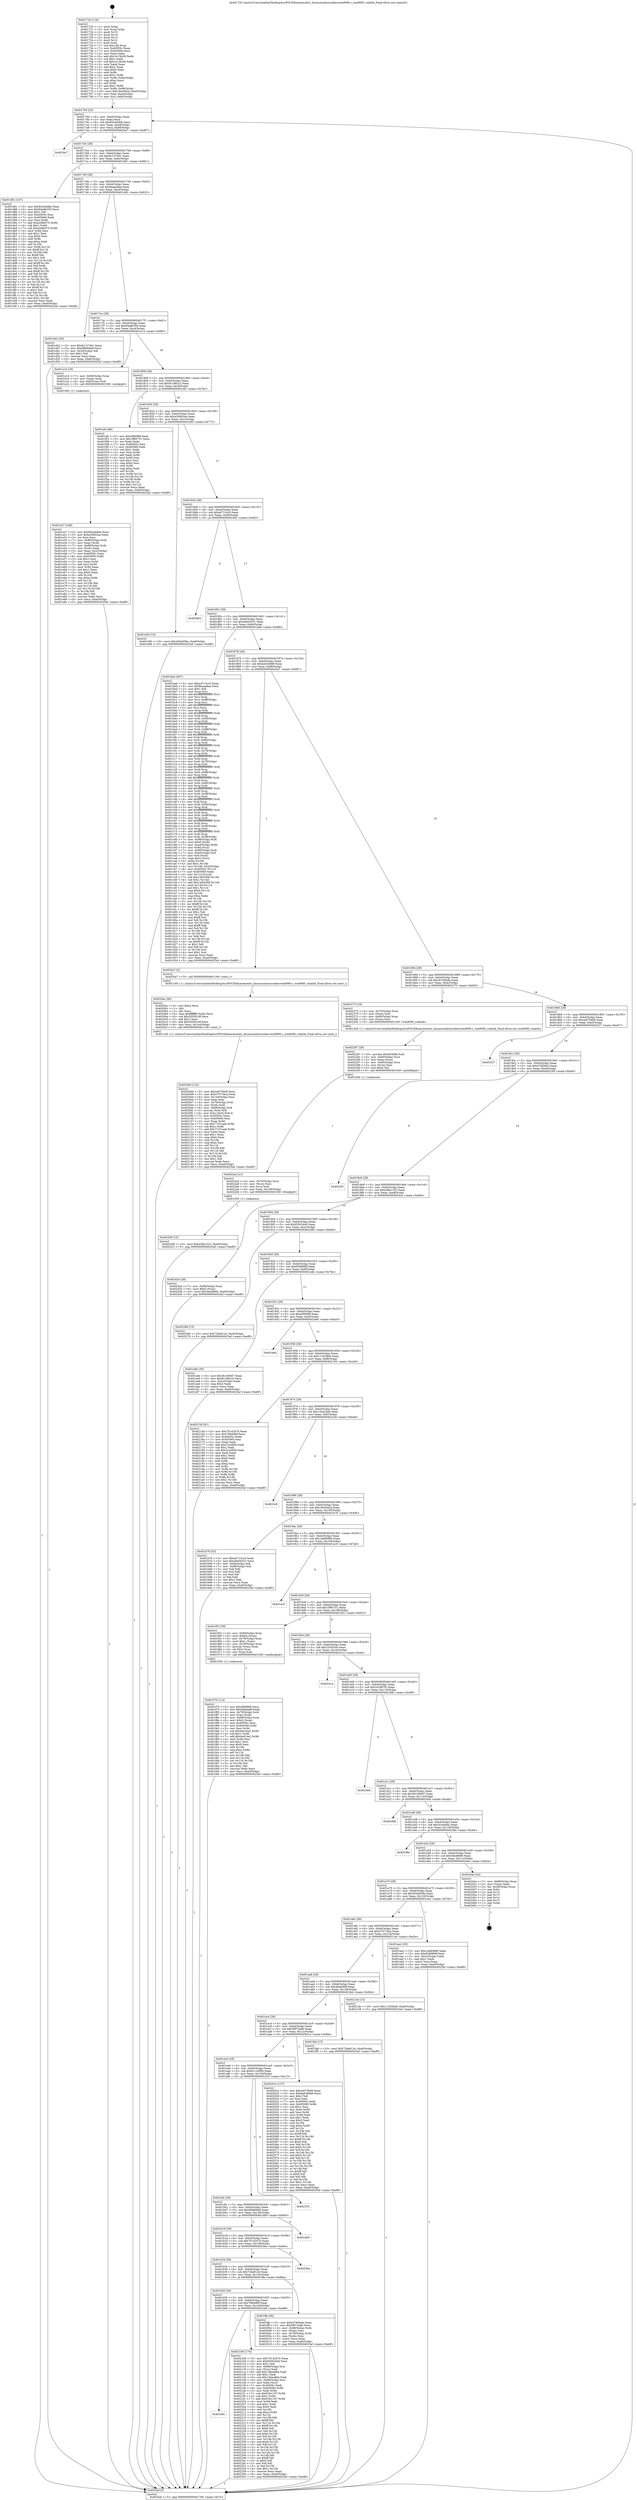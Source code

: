 digraph "0x401720" {
  label = "0x401720 (/mnt/c/Users/mathe/Desktop/tcc/POCII/binaries/extr_linuxsoundsoccodecswm9090.c_wm9090_volatile_Final-ollvm.out::main(0))"
  labelloc = "t"
  node[shape=record]

  Entry [label="",width=0.3,height=0.3,shape=circle,fillcolor=black,style=filled]
  "0x401794" [label="{
     0x401794 [32]\l
     | [instrs]\l
     &nbsp;&nbsp;0x401794 \<+6\>: mov -0xa0(%rbp),%eax\l
     &nbsp;&nbsp;0x40179a \<+2\>: mov %eax,%ecx\l
     &nbsp;&nbsp;0x40179c \<+6\>: sub $0x842d4dbb,%ecx\l
     &nbsp;&nbsp;0x4017a2 \<+6\>: mov %eax,-0xb4(%rbp)\l
     &nbsp;&nbsp;0x4017a8 \<+6\>: mov %ecx,-0xb8(%rbp)\l
     &nbsp;&nbsp;0x4017ae \<+6\>: je 00000000004024a7 \<main+0xd87\>\l
  }"]
  "0x4024a7" [label="{
     0x4024a7\l
  }", style=dashed]
  "0x4017b4" [label="{
     0x4017b4 [28]\l
     | [instrs]\l
     &nbsp;&nbsp;0x4017b4 \<+5\>: jmp 00000000004017b9 \<main+0x99\>\l
     &nbsp;&nbsp;0x4017b9 \<+6\>: mov -0xb4(%rbp),%eax\l
     &nbsp;&nbsp;0x4017bf \<+5\>: sub $0x8c1374b1,%eax\l
     &nbsp;&nbsp;0x4017c4 \<+6\>: mov %eax,-0xbc(%rbp)\l
     &nbsp;&nbsp;0x4017ca \<+6\>: je 0000000000401d81 \<main+0x661\>\l
  }"]
  Exit [label="",width=0.3,height=0.3,shape=circle,fillcolor=black,style=filled,peripheries=2]
  "0x401d81" [label="{
     0x401d81 [147]\l
     | [instrs]\l
     &nbsp;&nbsp;0x401d81 \<+5\>: mov $0x842d4dbb,%eax\l
     &nbsp;&nbsp;0x401d86 \<+5\>: mov $0x94a6b350,%ecx\l
     &nbsp;&nbsp;0x401d8b \<+2\>: mov $0x1,%dl\l
     &nbsp;&nbsp;0x401d8d \<+7\>: mov 0x40505c,%esi\l
     &nbsp;&nbsp;0x401d94 \<+7\>: mov 0x405060,%edi\l
     &nbsp;&nbsp;0x401d9b \<+3\>: mov %esi,%r8d\l
     &nbsp;&nbsp;0x401d9e \<+7\>: add $0xa5dfe575,%r8d\l
     &nbsp;&nbsp;0x401da5 \<+4\>: sub $0x1,%r8d\l
     &nbsp;&nbsp;0x401da9 \<+7\>: sub $0xa5dfe575,%r8d\l
     &nbsp;&nbsp;0x401db0 \<+4\>: imul %r8d,%esi\l
     &nbsp;&nbsp;0x401db4 \<+3\>: and $0x1,%esi\l
     &nbsp;&nbsp;0x401db7 \<+3\>: cmp $0x0,%esi\l
     &nbsp;&nbsp;0x401dba \<+4\>: sete %r9b\l
     &nbsp;&nbsp;0x401dbe \<+3\>: cmp $0xa,%edi\l
     &nbsp;&nbsp;0x401dc1 \<+4\>: setl %r10b\l
     &nbsp;&nbsp;0x401dc5 \<+3\>: mov %r9b,%r11b\l
     &nbsp;&nbsp;0x401dc8 \<+4\>: xor $0xff,%r11b\l
     &nbsp;&nbsp;0x401dcc \<+3\>: mov %r10b,%bl\l
     &nbsp;&nbsp;0x401dcf \<+3\>: xor $0xff,%bl\l
     &nbsp;&nbsp;0x401dd2 \<+3\>: xor $0x1,%dl\l
     &nbsp;&nbsp;0x401dd5 \<+3\>: mov %r11b,%r14b\l
     &nbsp;&nbsp;0x401dd8 \<+4\>: and $0xff,%r14b\l
     &nbsp;&nbsp;0x401ddc \<+3\>: and %dl,%r9b\l
     &nbsp;&nbsp;0x401ddf \<+3\>: mov %bl,%r15b\l
     &nbsp;&nbsp;0x401de2 \<+4\>: and $0xff,%r15b\l
     &nbsp;&nbsp;0x401de6 \<+3\>: and %dl,%r10b\l
     &nbsp;&nbsp;0x401de9 \<+3\>: or %r9b,%r14b\l
     &nbsp;&nbsp;0x401dec \<+3\>: or %r10b,%r15b\l
     &nbsp;&nbsp;0x401def \<+3\>: xor %r15b,%r14b\l
     &nbsp;&nbsp;0x401df2 \<+3\>: or %bl,%r11b\l
     &nbsp;&nbsp;0x401df5 \<+4\>: xor $0xff,%r11b\l
     &nbsp;&nbsp;0x401df9 \<+3\>: or $0x1,%dl\l
     &nbsp;&nbsp;0x401dfc \<+3\>: and %dl,%r11b\l
     &nbsp;&nbsp;0x401dff \<+3\>: or %r11b,%r14b\l
     &nbsp;&nbsp;0x401e02 \<+4\>: test $0x1,%r14b\l
     &nbsp;&nbsp;0x401e06 \<+3\>: cmovne %ecx,%eax\l
     &nbsp;&nbsp;0x401e09 \<+6\>: mov %eax,-0xa0(%rbp)\l
     &nbsp;&nbsp;0x401e0f \<+5\>: jmp 00000000004025af \<main+0xe8f\>\l
  }"]
  "0x4017d0" [label="{
     0x4017d0 [28]\l
     | [instrs]\l
     &nbsp;&nbsp;0x4017d0 \<+5\>: jmp 00000000004017d5 \<main+0xb5\>\l
     &nbsp;&nbsp;0x4017d5 \<+6\>: mov -0xb4(%rbp),%eax\l
     &nbsp;&nbsp;0x4017db \<+5\>: sub $0x8eaaa8ae,%eax\l
     &nbsp;&nbsp;0x4017e0 \<+6\>: mov %eax,-0xc0(%rbp)\l
     &nbsp;&nbsp;0x4017e6 \<+6\>: je 0000000000401d42 \<main+0x622\>\l
  }"]
  "0x4022b9" [label="{
     0x4022b9 [15]\l
     | [instrs]\l
     &nbsp;&nbsp;0x4022b9 \<+10\>: movl $0xe38e1323,-0xa0(%rbp)\l
     &nbsp;&nbsp;0x4022c3 \<+5\>: jmp 00000000004025af \<main+0xe8f\>\l
  }"]
  "0x401d42" [label="{
     0x401d42 [30]\l
     | [instrs]\l
     &nbsp;&nbsp;0x401d42 \<+5\>: mov $0x8c1374b1,%eax\l
     &nbsp;&nbsp;0x401d47 \<+5\>: mov $0x6fb968a9,%ecx\l
     &nbsp;&nbsp;0x401d4c \<+3\>: mov -0x2d(%rbp),%dl\l
     &nbsp;&nbsp;0x401d4f \<+3\>: test $0x1,%dl\l
     &nbsp;&nbsp;0x401d52 \<+3\>: cmovne %ecx,%eax\l
     &nbsp;&nbsp;0x401d55 \<+6\>: mov %eax,-0xa0(%rbp)\l
     &nbsp;&nbsp;0x401d5b \<+5\>: jmp 00000000004025af \<main+0xe8f\>\l
  }"]
  "0x4017ec" [label="{
     0x4017ec [28]\l
     | [instrs]\l
     &nbsp;&nbsp;0x4017ec \<+5\>: jmp 00000000004017f1 \<main+0xd1\>\l
     &nbsp;&nbsp;0x4017f1 \<+6\>: mov -0xb4(%rbp),%eax\l
     &nbsp;&nbsp;0x4017f7 \<+5\>: sub $0x94a6b350,%eax\l
     &nbsp;&nbsp;0x4017fc \<+6\>: mov %eax,-0xc4(%rbp)\l
     &nbsp;&nbsp;0x401802 \<+6\>: je 0000000000401e14 \<main+0x6f4\>\l
  }"]
  "0x4022a4" [label="{
     0x4022a4 [21]\l
     | [instrs]\l
     &nbsp;&nbsp;0x4022a4 \<+4\>: mov -0x70(%rbp),%rcx\l
     &nbsp;&nbsp;0x4022a8 \<+3\>: mov (%rcx),%rcx\l
     &nbsp;&nbsp;0x4022ab \<+3\>: mov %rcx,%rdi\l
     &nbsp;&nbsp;0x4022ae \<+6\>: mov %eax,-0x148(%rbp)\l
     &nbsp;&nbsp;0x4022b4 \<+5\>: call 0000000000401030 \<free@plt\>\l
     | [calls]\l
     &nbsp;&nbsp;0x401030 \{1\} (unknown)\l
  }"]
  "0x401e14" [label="{
     0x401e14 [19]\l
     | [instrs]\l
     &nbsp;&nbsp;0x401e14 \<+7\>: mov -0x90(%rbp),%rax\l
     &nbsp;&nbsp;0x401e1b \<+3\>: mov (%rax),%rax\l
     &nbsp;&nbsp;0x401e1e \<+4\>: mov 0x8(%rax),%rdi\l
     &nbsp;&nbsp;0x401e22 \<+5\>: call 0000000000401060 \<atoi@plt\>\l
     | [calls]\l
     &nbsp;&nbsp;0x401060 \{1\} (unknown)\l
  }"]
  "0x401808" [label="{
     0x401808 [28]\l
     | [instrs]\l
     &nbsp;&nbsp;0x401808 \<+5\>: jmp 000000000040180d \<main+0xed\>\l
     &nbsp;&nbsp;0x40180d \<+6\>: mov -0xb4(%rbp),%eax\l
     &nbsp;&nbsp;0x401813 \<+5\>: sub $0x9c1882c2,%eax\l
     &nbsp;&nbsp;0x401818 \<+6\>: mov %eax,-0xc8(%rbp)\l
     &nbsp;&nbsp;0x40181e \<+6\>: je 0000000000401efc \<main+0x7dc\>\l
  }"]
  "0x402287" [label="{
     0x402287 [29]\l
     | [instrs]\l
     &nbsp;&nbsp;0x402287 \<+10\>: movabs $0x4030d6,%rdi\l
     &nbsp;&nbsp;0x402291 \<+4\>: mov -0x60(%rbp),%rcx\l
     &nbsp;&nbsp;0x402295 \<+2\>: mov %eax,(%rcx)\l
     &nbsp;&nbsp;0x402297 \<+4\>: mov -0x60(%rbp),%rcx\l
     &nbsp;&nbsp;0x40229b \<+2\>: mov (%rcx),%esi\l
     &nbsp;&nbsp;0x40229d \<+2\>: mov $0x0,%al\l
     &nbsp;&nbsp;0x40229f \<+5\>: call 0000000000401040 \<printf@plt\>\l
     | [calls]\l
     &nbsp;&nbsp;0x401040 \{1\} (unknown)\l
  }"]
  "0x401efc" [label="{
     0x401efc [86]\l
     | [instrs]\l
     &nbsp;&nbsp;0x401efc \<+5\>: mov $0xef09998,%eax\l
     &nbsp;&nbsp;0x401f01 \<+5\>: mov $0x1ff93751,%ecx\l
     &nbsp;&nbsp;0x401f06 \<+2\>: xor %edx,%edx\l
     &nbsp;&nbsp;0x401f08 \<+7\>: mov 0x40505c,%esi\l
     &nbsp;&nbsp;0x401f0f \<+7\>: mov 0x405060,%edi\l
     &nbsp;&nbsp;0x401f16 \<+3\>: sub $0x1,%edx\l
     &nbsp;&nbsp;0x401f19 \<+3\>: mov %esi,%r8d\l
     &nbsp;&nbsp;0x401f1c \<+3\>: add %edx,%r8d\l
     &nbsp;&nbsp;0x401f1f \<+4\>: imul %r8d,%esi\l
     &nbsp;&nbsp;0x401f23 \<+3\>: and $0x1,%esi\l
     &nbsp;&nbsp;0x401f26 \<+3\>: cmp $0x0,%esi\l
     &nbsp;&nbsp;0x401f29 \<+4\>: sete %r9b\l
     &nbsp;&nbsp;0x401f2d \<+3\>: cmp $0xa,%edi\l
     &nbsp;&nbsp;0x401f30 \<+4\>: setl %r10b\l
     &nbsp;&nbsp;0x401f34 \<+3\>: mov %r9b,%r11b\l
     &nbsp;&nbsp;0x401f37 \<+3\>: and %r10b,%r11b\l
     &nbsp;&nbsp;0x401f3a \<+3\>: xor %r10b,%r9b\l
     &nbsp;&nbsp;0x401f3d \<+3\>: or %r9b,%r11b\l
     &nbsp;&nbsp;0x401f40 \<+4\>: test $0x1,%r11b\l
     &nbsp;&nbsp;0x401f44 \<+3\>: cmovne %ecx,%eax\l
     &nbsp;&nbsp;0x401f47 \<+6\>: mov %eax,-0xa0(%rbp)\l
     &nbsp;&nbsp;0x401f4d \<+5\>: jmp 00000000004025af \<main+0xe8f\>\l
  }"]
  "0x401824" [label="{
     0x401824 [28]\l
     | [instrs]\l
     &nbsp;&nbsp;0x401824 \<+5\>: jmp 0000000000401829 \<main+0x109\>\l
     &nbsp;&nbsp;0x401829 \<+6\>: mov -0xb4(%rbp),%eax\l
     &nbsp;&nbsp;0x40182f \<+5\>: sub $0xa34062aa,%eax\l
     &nbsp;&nbsp;0x401834 \<+6\>: mov %eax,-0xcc(%rbp)\l
     &nbsp;&nbsp;0x40183a \<+6\>: je 0000000000401e93 \<main+0x773\>\l
  }"]
  "0x401b6c" [label="{
     0x401b6c\l
  }", style=dashed]
  "0x401e93" [label="{
     0x401e93 [15]\l
     | [instrs]\l
     &nbsp;&nbsp;0x401e93 \<+10\>: movl $0x454a059a,-0xa0(%rbp)\l
     &nbsp;&nbsp;0x401e9d \<+5\>: jmp 00000000004025af \<main+0xe8f\>\l
  }"]
  "0x401840" [label="{
     0x401840 [28]\l
     | [instrs]\l
     &nbsp;&nbsp;0x401840 \<+5\>: jmp 0000000000401845 \<main+0x125\>\l
     &nbsp;&nbsp;0x401845 \<+6\>: mov -0xb4(%rbp),%eax\l
     &nbsp;&nbsp;0x40184b \<+5\>: sub $0xa4713cc5,%eax\l
     &nbsp;&nbsp;0x401850 \<+6\>: mov %eax,-0xd0(%rbp)\l
     &nbsp;&nbsp;0x401856 \<+6\>: je 0000000000402462 \<main+0xd42\>\l
  }"]
  "0x4021b8" [label="{
     0x4021b8 [174]\l
     | [instrs]\l
     &nbsp;&nbsp;0x4021b8 \<+5\>: mov $0x70142470,%eax\l
     &nbsp;&nbsp;0x4021bd \<+5\>: mov $0xf200344d,%ecx\l
     &nbsp;&nbsp;0x4021c2 \<+2\>: mov $0x1,%dl\l
     &nbsp;&nbsp;0x4021c4 \<+4\>: mov -0x68(%rbp),%rsi\l
     &nbsp;&nbsp;0x4021c8 \<+2\>: mov (%rsi),%edi\l
     &nbsp;&nbsp;0x4021ca \<+6\>: add $0x14bea8b4,%edi\l
     &nbsp;&nbsp;0x4021d0 \<+3\>: add $0x1,%edi\l
     &nbsp;&nbsp;0x4021d3 \<+6\>: sub $0x14bea8b4,%edi\l
     &nbsp;&nbsp;0x4021d9 \<+4\>: mov -0x68(%rbp),%rsi\l
     &nbsp;&nbsp;0x4021dd \<+2\>: mov %edi,(%rsi)\l
     &nbsp;&nbsp;0x4021df \<+7\>: mov 0x40505c,%edi\l
     &nbsp;&nbsp;0x4021e6 \<+8\>: mov 0x405060,%r8d\l
     &nbsp;&nbsp;0x4021ee \<+3\>: mov %edi,%r9d\l
     &nbsp;&nbsp;0x4021f1 \<+7\>: sub $0xf1fe1107,%r9d\l
     &nbsp;&nbsp;0x4021f8 \<+4\>: sub $0x1,%r9d\l
     &nbsp;&nbsp;0x4021fc \<+7\>: add $0xf1fe1107,%r9d\l
     &nbsp;&nbsp;0x402203 \<+4\>: imul %r9d,%edi\l
     &nbsp;&nbsp;0x402207 \<+3\>: and $0x1,%edi\l
     &nbsp;&nbsp;0x40220a \<+3\>: cmp $0x0,%edi\l
     &nbsp;&nbsp;0x40220d \<+4\>: sete %r10b\l
     &nbsp;&nbsp;0x402211 \<+4\>: cmp $0xa,%r8d\l
     &nbsp;&nbsp;0x402215 \<+4\>: setl %r11b\l
     &nbsp;&nbsp;0x402219 \<+3\>: mov %r10b,%bl\l
     &nbsp;&nbsp;0x40221c \<+3\>: xor $0xff,%bl\l
     &nbsp;&nbsp;0x40221f \<+3\>: mov %r11b,%r14b\l
     &nbsp;&nbsp;0x402222 \<+4\>: xor $0xff,%r14b\l
     &nbsp;&nbsp;0x402226 \<+3\>: xor $0x0,%dl\l
     &nbsp;&nbsp;0x402229 \<+3\>: mov %bl,%r15b\l
     &nbsp;&nbsp;0x40222c \<+4\>: and $0x0,%r15b\l
     &nbsp;&nbsp;0x402230 \<+3\>: and %dl,%r10b\l
     &nbsp;&nbsp;0x402233 \<+3\>: mov %r14b,%r12b\l
     &nbsp;&nbsp;0x402236 \<+4\>: and $0x0,%r12b\l
     &nbsp;&nbsp;0x40223a \<+3\>: and %dl,%r11b\l
     &nbsp;&nbsp;0x40223d \<+3\>: or %r10b,%r15b\l
     &nbsp;&nbsp;0x402240 \<+3\>: or %r11b,%r12b\l
     &nbsp;&nbsp;0x402243 \<+3\>: xor %r12b,%r15b\l
     &nbsp;&nbsp;0x402246 \<+3\>: or %r14b,%bl\l
     &nbsp;&nbsp;0x402249 \<+3\>: xor $0xff,%bl\l
     &nbsp;&nbsp;0x40224c \<+3\>: or $0x0,%dl\l
     &nbsp;&nbsp;0x40224f \<+2\>: and %dl,%bl\l
     &nbsp;&nbsp;0x402251 \<+3\>: or %bl,%r15b\l
     &nbsp;&nbsp;0x402254 \<+4\>: test $0x1,%r15b\l
     &nbsp;&nbsp;0x402258 \<+3\>: cmovne %ecx,%eax\l
     &nbsp;&nbsp;0x40225b \<+6\>: mov %eax,-0xa0(%rbp)\l
     &nbsp;&nbsp;0x402261 \<+5\>: jmp 00000000004025af \<main+0xe8f\>\l
  }"]
  "0x402462" [label="{
     0x402462\l
  }", style=dashed]
  "0x40185c" [label="{
     0x40185c [28]\l
     | [instrs]\l
     &nbsp;&nbsp;0x40185c \<+5\>: jmp 0000000000401861 \<main+0x141\>\l
     &nbsp;&nbsp;0x401861 \<+6\>: mov -0xb4(%rbp),%eax\l
     &nbsp;&nbsp;0x401867 \<+5\>: sub $0xa9e04531,%eax\l
     &nbsp;&nbsp;0x40186c \<+6\>: mov %eax,-0xd4(%rbp)\l
     &nbsp;&nbsp;0x401872 \<+6\>: je 0000000000401bab \<main+0x48b\>\l
  }"]
  "0x4020d4" [label="{
     0x4020d4 [122]\l
     | [instrs]\l
     &nbsp;&nbsp;0x4020d4 \<+5\>: mov $0xce675b08,%ecx\l
     &nbsp;&nbsp;0x4020d9 \<+5\>: mov $0x479718ca,%edx\l
     &nbsp;&nbsp;0x4020de \<+6\>: mov -0x144(%rbp),%esi\l
     &nbsp;&nbsp;0x4020e4 \<+3\>: imul %eax,%esi\l
     &nbsp;&nbsp;0x4020e7 \<+4\>: mov -0x70(%rbp),%rdi\l
     &nbsp;&nbsp;0x4020eb \<+3\>: mov (%rdi),%rdi\l
     &nbsp;&nbsp;0x4020ee \<+4\>: mov -0x68(%rbp),%r8\l
     &nbsp;&nbsp;0x4020f2 \<+3\>: movslq (%r8),%r8\l
     &nbsp;&nbsp;0x4020f5 \<+4\>: mov %esi,(%rdi,%r8,4)\l
     &nbsp;&nbsp;0x4020f9 \<+7\>: mov 0x40505c,%eax\l
     &nbsp;&nbsp;0x402100 \<+7\>: mov 0x405060,%esi\l
     &nbsp;&nbsp;0x402107 \<+3\>: mov %eax,%r9d\l
     &nbsp;&nbsp;0x40210a \<+7\>: sub $0x77c51aa6,%r9d\l
     &nbsp;&nbsp;0x402111 \<+4\>: sub $0x1,%r9d\l
     &nbsp;&nbsp;0x402115 \<+7\>: add $0x77c51aa6,%r9d\l
     &nbsp;&nbsp;0x40211c \<+4\>: imul %r9d,%eax\l
     &nbsp;&nbsp;0x402120 \<+3\>: and $0x1,%eax\l
     &nbsp;&nbsp;0x402123 \<+3\>: cmp $0x0,%eax\l
     &nbsp;&nbsp;0x402126 \<+4\>: sete %r10b\l
     &nbsp;&nbsp;0x40212a \<+3\>: cmp $0xa,%esi\l
     &nbsp;&nbsp;0x40212d \<+4\>: setl %r11b\l
     &nbsp;&nbsp;0x402131 \<+3\>: mov %r10b,%bl\l
     &nbsp;&nbsp;0x402134 \<+3\>: and %r11b,%bl\l
     &nbsp;&nbsp;0x402137 \<+3\>: xor %r11b,%r10b\l
     &nbsp;&nbsp;0x40213a \<+3\>: or %r10b,%bl\l
     &nbsp;&nbsp;0x40213d \<+3\>: test $0x1,%bl\l
     &nbsp;&nbsp;0x402140 \<+3\>: cmovne %edx,%ecx\l
     &nbsp;&nbsp;0x402143 \<+6\>: mov %ecx,-0xa0(%rbp)\l
     &nbsp;&nbsp;0x402149 \<+5\>: jmp 00000000004025af \<main+0xe8f\>\l
  }"]
  "0x401bab" [label="{
     0x401bab [407]\l
     | [instrs]\l
     &nbsp;&nbsp;0x401bab \<+5\>: mov $0xa4713cc5,%eax\l
     &nbsp;&nbsp;0x401bb0 \<+5\>: mov $0x8eaaa8ae,%ecx\l
     &nbsp;&nbsp;0x401bb5 \<+2\>: mov $0x1,%dl\l
     &nbsp;&nbsp;0x401bb7 \<+3\>: mov %rsp,%rsi\l
     &nbsp;&nbsp;0x401bba \<+4\>: add $0xfffffffffffffff0,%rsi\l
     &nbsp;&nbsp;0x401bbe \<+3\>: mov %rsi,%rsp\l
     &nbsp;&nbsp;0x401bc1 \<+7\>: mov %rsi,-0x98(%rbp)\l
     &nbsp;&nbsp;0x401bc8 \<+3\>: mov %rsp,%rsi\l
     &nbsp;&nbsp;0x401bcb \<+4\>: add $0xfffffffffffffff0,%rsi\l
     &nbsp;&nbsp;0x401bcf \<+3\>: mov %rsi,%rsp\l
     &nbsp;&nbsp;0x401bd2 \<+3\>: mov %rsp,%rdi\l
     &nbsp;&nbsp;0x401bd5 \<+4\>: add $0xfffffffffffffff0,%rdi\l
     &nbsp;&nbsp;0x401bd9 \<+3\>: mov %rdi,%rsp\l
     &nbsp;&nbsp;0x401bdc \<+7\>: mov %rdi,-0x90(%rbp)\l
     &nbsp;&nbsp;0x401be3 \<+3\>: mov %rsp,%rdi\l
     &nbsp;&nbsp;0x401be6 \<+4\>: add $0xfffffffffffffff0,%rdi\l
     &nbsp;&nbsp;0x401bea \<+3\>: mov %rdi,%rsp\l
     &nbsp;&nbsp;0x401bed \<+7\>: mov %rdi,-0x88(%rbp)\l
     &nbsp;&nbsp;0x401bf4 \<+3\>: mov %rsp,%rdi\l
     &nbsp;&nbsp;0x401bf7 \<+4\>: add $0xfffffffffffffff0,%rdi\l
     &nbsp;&nbsp;0x401bfb \<+3\>: mov %rdi,%rsp\l
     &nbsp;&nbsp;0x401bfe \<+4\>: mov %rdi,-0x80(%rbp)\l
     &nbsp;&nbsp;0x401c02 \<+3\>: mov %rsp,%rdi\l
     &nbsp;&nbsp;0x401c05 \<+4\>: add $0xfffffffffffffff0,%rdi\l
     &nbsp;&nbsp;0x401c09 \<+3\>: mov %rdi,%rsp\l
     &nbsp;&nbsp;0x401c0c \<+4\>: mov %rdi,-0x78(%rbp)\l
     &nbsp;&nbsp;0x401c10 \<+3\>: mov %rsp,%rdi\l
     &nbsp;&nbsp;0x401c13 \<+4\>: add $0xfffffffffffffff0,%rdi\l
     &nbsp;&nbsp;0x401c17 \<+3\>: mov %rdi,%rsp\l
     &nbsp;&nbsp;0x401c1a \<+4\>: mov %rdi,-0x70(%rbp)\l
     &nbsp;&nbsp;0x401c1e \<+3\>: mov %rsp,%rdi\l
     &nbsp;&nbsp;0x401c21 \<+4\>: add $0xfffffffffffffff0,%rdi\l
     &nbsp;&nbsp;0x401c25 \<+3\>: mov %rdi,%rsp\l
     &nbsp;&nbsp;0x401c28 \<+4\>: mov %rdi,-0x68(%rbp)\l
     &nbsp;&nbsp;0x401c2c \<+3\>: mov %rsp,%rdi\l
     &nbsp;&nbsp;0x401c2f \<+4\>: add $0xfffffffffffffff0,%rdi\l
     &nbsp;&nbsp;0x401c33 \<+3\>: mov %rdi,%rsp\l
     &nbsp;&nbsp;0x401c36 \<+4\>: mov %rdi,-0x60(%rbp)\l
     &nbsp;&nbsp;0x401c3a \<+3\>: mov %rsp,%rdi\l
     &nbsp;&nbsp;0x401c3d \<+4\>: add $0xfffffffffffffff0,%rdi\l
     &nbsp;&nbsp;0x401c41 \<+3\>: mov %rdi,%rsp\l
     &nbsp;&nbsp;0x401c44 \<+4\>: mov %rdi,-0x58(%rbp)\l
     &nbsp;&nbsp;0x401c48 \<+3\>: mov %rsp,%rdi\l
     &nbsp;&nbsp;0x401c4b \<+4\>: add $0xfffffffffffffff0,%rdi\l
     &nbsp;&nbsp;0x401c4f \<+3\>: mov %rdi,%rsp\l
     &nbsp;&nbsp;0x401c52 \<+4\>: mov %rdi,-0x50(%rbp)\l
     &nbsp;&nbsp;0x401c56 \<+3\>: mov %rsp,%rdi\l
     &nbsp;&nbsp;0x401c59 \<+4\>: add $0xfffffffffffffff0,%rdi\l
     &nbsp;&nbsp;0x401c5d \<+3\>: mov %rdi,%rsp\l
     &nbsp;&nbsp;0x401c60 \<+4\>: mov %rdi,-0x48(%rbp)\l
     &nbsp;&nbsp;0x401c64 \<+3\>: mov %rsp,%rdi\l
     &nbsp;&nbsp;0x401c67 \<+4\>: add $0xfffffffffffffff0,%rdi\l
     &nbsp;&nbsp;0x401c6b \<+3\>: mov %rdi,%rsp\l
     &nbsp;&nbsp;0x401c6e \<+4\>: mov %rdi,-0x40(%rbp)\l
     &nbsp;&nbsp;0x401c72 \<+3\>: mov %rsp,%rdi\l
     &nbsp;&nbsp;0x401c75 \<+4\>: add $0xfffffffffffffff0,%rdi\l
     &nbsp;&nbsp;0x401c79 \<+3\>: mov %rdi,%rsp\l
     &nbsp;&nbsp;0x401c7c \<+4\>: mov %rdi,-0x38(%rbp)\l
     &nbsp;&nbsp;0x401c80 \<+7\>: mov -0x98(%rbp),%rdi\l
     &nbsp;&nbsp;0x401c87 \<+6\>: movl $0x0,(%rdi)\l
     &nbsp;&nbsp;0x401c8d \<+7\>: mov -0xa4(%rbp),%r8d\l
     &nbsp;&nbsp;0x401c94 \<+3\>: mov %r8d,(%rsi)\l
     &nbsp;&nbsp;0x401c97 \<+7\>: mov -0x90(%rbp),%rdi\l
     &nbsp;&nbsp;0x401c9e \<+7\>: mov -0xb0(%rbp),%r9\l
     &nbsp;&nbsp;0x401ca5 \<+3\>: mov %r9,(%rdi)\l
     &nbsp;&nbsp;0x401ca8 \<+3\>: cmpl $0x2,(%rsi)\l
     &nbsp;&nbsp;0x401cab \<+4\>: setne %r10b\l
     &nbsp;&nbsp;0x401caf \<+4\>: and $0x1,%r10b\l
     &nbsp;&nbsp;0x401cb3 \<+4\>: mov %r10b,-0x2d(%rbp)\l
     &nbsp;&nbsp;0x401cb7 \<+8\>: mov 0x40505c,%r11d\l
     &nbsp;&nbsp;0x401cbf \<+7\>: mov 0x405060,%ebx\l
     &nbsp;&nbsp;0x401cc6 \<+3\>: mov %r11d,%r14d\l
     &nbsp;&nbsp;0x401cc9 \<+7\>: sub $0x14d5cf58,%r14d\l
     &nbsp;&nbsp;0x401cd0 \<+4\>: sub $0x1,%r14d\l
     &nbsp;&nbsp;0x401cd4 \<+7\>: add $0x14d5cf58,%r14d\l
     &nbsp;&nbsp;0x401cdb \<+4\>: imul %r14d,%r11d\l
     &nbsp;&nbsp;0x401cdf \<+4\>: and $0x1,%r11d\l
     &nbsp;&nbsp;0x401ce3 \<+4\>: cmp $0x0,%r11d\l
     &nbsp;&nbsp;0x401ce7 \<+4\>: sete %r10b\l
     &nbsp;&nbsp;0x401ceb \<+3\>: cmp $0xa,%ebx\l
     &nbsp;&nbsp;0x401cee \<+4\>: setl %r15b\l
     &nbsp;&nbsp;0x401cf2 \<+3\>: mov %r10b,%r12b\l
     &nbsp;&nbsp;0x401cf5 \<+4\>: xor $0xff,%r12b\l
     &nbsp;&nbsp;0x401cf9 \<+3\>: mov %r15b,%r13b\l
     &nbsp;&nbsp;0x401cfc \<+4\>: xor $0xff,%r13b\l
     &nbsp;&nbsp;0x401d00 \<+3\>: xor $0x1,%dl\l
     &nbsp;&nbsp;0x401d03 \<+3\>: mov %r12b,%sil\l
     &nbsp;&nbsp;0x401d06 \<+4\>: and $0xff,%sil\l
     &nbsp;&nbsp;0x401d0a \<+3\>: and %dl,%r10b\l
     &nbsp;&nbsp;0x401d0d \<+3\>: mov %r13b,%dil\l
     &nbsp;&nbsp;0x401d10 \<+4\>: and $0xff,%dil\l
     &nbsp;&nbsp;0x401d14 \<+3\>: and %dl,%r15b\l
     &nbsp;&nbsp;0x401d17 \<+3\>: or %r10b,%sil\l
     &nbsp;&nbsp;0x401d1a \<+3\>: or %r15b,%dil\l
     &nbsp;&nbsp;0x401d1d \<+3\>: xor %dil,%sil\l
     &nbsp;&nbsp;0x401d20 \<+3\>: or %r13b,%r12b\l
     &nbsp;&nbsp;0x401d23 \<+4\>: xor $0xff,%r12b\l
     &nbsp;&nbsp;0x401d27 \<+3\>: or $0x1,%dl\l
     &nbsp;&nbsp;0x401d2a \<+3\>: and %dl,%r12b\l
     &nbsp;&nbsp;0x401d2d \<+3\>: or %r12b,%sil\l
     &nbsp;&nbsp;0x401d30 \<+4\>: test $0x1,%sil\l
     &nbsp;&nbsp;0x401d34 \<+3\>: cmovne %ecx,%eax\l
     &nbsp;&nbsp;0x401d37 \<+6\>: mov %eax,-0xa0(%rbp)\l
     &nbsp;&nbsp;0x401d3d \<+5\>: jmp 00000000004025af \<main+0xe8f\>\l
  }"]
  "0x401878" [label="{
     0x401878 [28]\l
     | [instrs]\l
     &nbsp;&nbsp;0x401878 \<+5\>: jmp 000000000040187d \<main+0x15d\>\l
     &nbsp;&nbsp;0x40187d \<+6\>: mov -0xb4(%rbp),%eax\l
     &nbsp;&nbsp;0x401883 \<+5\>: sub $0xba63d9d9,%eax\l
     &nbsp;&nbsp;0x401888 \<+6\>: mov %eax,-0xd8(%rbp)\l
     &nbsp;&nbsp;0x40188e \<+6\>: je 00000000004020a7 \<main+0x987\>\l
  }"]
  "0x4020ac" [label="{
     0x4020ac [40]\l
     | [instrs]\l
     &nbsp;&nbsp;0x4020ac \<+5\>: mov $0x2,%ecx\l
     &nbsp;&nbsp;0x4020b1 \<+1\>: cltd\l
     &nbsp;&nbsp;0x4020b2 \<+2\>: idiv %ecx\l
     &nbsp;&nbsp;0x4020b4 \<+6\>: imul $0xfffffffe,%edx,%ecx\l
     &nbsp;&nbsp;0x4020ba \<+6\>: sub $0x2055b10f,%ecx\l
     &nbsp;&nbsp;0x4020c0 \<+3\>: add $0x1,%ecx\l
     &nbsp;&nbsp;0x4020c3 \<+6\>: add $0x2055b10f,%ecx\l
     &nbsp;&nbsp;0x4020c9 \<+6\>: mov %ecx,-0x144(%rbp)\l
     &nbsp;&nbsp;0x4020cf \<+5\>: call 0000000000401160 \<next_i\>\l
     | [calls]\l
     &nbsp;&nbsp;0x401160 \{1\} (/mnt/c/Users/mathe/Desktop/tcc/POCII/binaries/extr_linuxsoundsoccodecswm9090.c_wm9090_volatile_Final-ollvm.out::next_i)\l
  }"]
  "0x4020a7" [label="{
     0x4020a7 [5]\l
     | [instrs]\l
     &nbsp;&nbsp;0x4020a7 \<+5\>: call 0000000000401160 \<next_i\>\l
     | [calls]\l
     &nbsp;&nbsp;0x401160 \{1\} (/mnt/c/Users/mathe/Desktop/tcc/POCII/binaries/extr_linuxsoundsoccodecswm9090.c_wm9090_volatile_Final-ollvm.out::next_i)\l
  }"]
  "0x401894" [label="{
     0x401894 [28]\l
     | [instrs]\l
     &nbsp;&nbsp;0x401894 \<+5\>: jmp 0000000000401899 \<main+0x179\>\l
     &nbsp;&nbsp;0x401899 \<+6\>: mov -0xb4(%rbp),%eax\l
     &nbsp;&nbsp;0x40189f \<+5\>: sub $0xcb760bda,%eax\l
     &nbsp;&nbsp;0x4018a4 \<+6\>: mov %eax,-0xdc(%rbp)\l
     &nbsp;&nbsp;0x4018aa \<+6\>: je 0000000000402275 \<main+0xb55\>\l
  }"]
  "0x401b50" [label="{
     0x401b50 [28]\l
     | [instrs]\l
     &nbsp;&nbsp;0x401b50 \<+5\>: jmp 0000000000401b55 \<main+0x435\>\l
     &nbsp;&nbsp;0x401b55 \<+6\>: mov -0xb4(%rbp),%eax\l
     &nbsp;&nbsp;0x401b5b \<+5\>: sub $0x7f46480f,%eax\l
     &nbsp;&nbsp;0x401b60 \<+6\>: mov %eax,-0x140(%rbp)\l
     &nbsp;&nbsp;0x401b66 \<+6\>: je 00000000004021b8 \<main+0xa98\>\l
  }"]
  "0x402275" [label="{
     0x402275 [18]\l
     | [instrs]\l
     &nbsp;&nbsp;0x402275 \<+4\>: mov -0x70(%rbp),%rax\l
     &nbsp;&nbsp;0x402279 \<+3\>: mov (%rax),%rdi\l
     &nbsp;&nbsp;0x40227c \<+4\>: mov -0x80(%rbp),%rax\l
     &nbsp;&nbsp;0x402280 \<+2\>: mov (%rax),%esi\l
     &nbsp;&nbsp;0x402282 \<+5\>: call 0000000000401430 \<wm9090_volatile\>\l
     | [calls]\l
     &nbsp;&nbsp;0x401430 \{1\} (/mnt/c/Users/mathe/Desktop/tcc/POCII/binaries/extr_linuxsoundsoccodecswm9090.c_wm9090_volatile_Final-ollvm.out::wm9090_volatile)\l
  }"]
  "0x4018b0" [label="{
     0x4018b0 [28]\l
     | [instrs]\l
     &nbsp;&nbsp;0x4018b0 \<+5\>: jmp 00000000004018b5 \<main+0x195\>\l
     &nbsp;&nbsp;0x4018b5 \<+6\>: mov -0xb4(%rbp),%eax\l
     &nbsp;&nbsp;0x4018bb \<+5\>: sub $0xce675b08,%eax\l
     &nbsp;&nbsp;0x4018c0 \<+6\>: mov %eax,-0xe0(%rbp)\l
     &nbsp;&nbsp;0x4018c6 \<+6\>: je 0000000000402527 \<main+0xe07\>\l
  }"]
  "0x401ffa" [label="{
     0x401ffa [36]\l
     | [instrs]\l
     &nbsp;&nbsp;0x401ffa \<+5\>: mov $0xcb760bda,%eax\l
     &nbsp;&nbsp;0x401fff \<+5\>: mov $0x58f73ad6,%ecx\l
     &nbsp;&nbsp;0x402004 \<+4\>: mov -0x68(%rbp),%rdx\l
     &nbsp;&nbsp;0x402008 \<+2\>: mov (%rdx),%esi\l
     &nbsp;&nbsp;0x40200a \<+4\>: mov -0x78(%rbp),%rdx\l
     &nbsp;&nbsp;0x40200e \<+2\>: cmp (%rdx),%esi\l
     &nbsp;&nbsp;0x402010 \<+3\>: cmovl %ecx,%eax\l
     &nbsp;&nbsp;0x402013 \<+6\>: mov %eax,-0xa0(%rbp)\l
     &nbsp;&nbsp;0x402019 \<+5\>: jmp 00000000004025af \<main+0xe8f\>\l
  }"]
  "0x402527" [label="{
     0x402527\l
  }", style=dashed]
  "0x4018cc" [label="{
     0x4018cc [28]\l
     | [instrs]\l
     &nbsp;&nbsp;0x4018cc \<+5\>: jmp 00000000004018d1 \<main+0x1b1\>\l
     &nbsp;&nbsp;0x4018d1 \<+6\>: mov -0xb4(%rbp),%eax\l
     &nbsp;&nbsp;0x4018d7 \<+5\>: sub $0xd7df28e2,%eax\l
     &nbsp;&nbsp;0x4018dc \<+6\>: mov %eax,-0xe4(%rbp)\l
     &nbsp;&nbsp;0x4018e2 \<+6\>: je 000000000040230f \<main+0xbef\>\l
  }"]
  "0x401b34" [label="{
     0x401b34 [28]\l
     | [instrs]\l
     &nbsp;&nbsp;0x401b34 \<+5\>: jmp 0000000000401b39 \<main+0x419\>\l
     &nbsp;&nbsp;0x401b39 \<+6\>: mov -0xb4(%rbp),%eax\l
     &nbsp;&nbsp;0x401b3f \<+5\>: sub $0x72be812e,%eax\l
     &nbsp;&nbsp;0x401b44 \<+6\>: mov %eax,-0x13c(%rbp)\l
     &nbsp;&nbsp;0x401b4a \<+6\>: je 0000000000401ffa \<main+0x8da\>\l
  }"]
  "0x40230f" [label="{
     0x40230f\l
  }", style=dashed]
  "0x4018e8" [label="{
     0x4018e8 [28]\l
     | [instrs]\l
     &nbsp;&nbsp;0x4018e8 \<+5\>: jmp 00000000004018ed \<main+0x1cd\>\l
     &nbsp;&nbsp;0x4018ed \<+6\>: mov -0xb4(%rbp),%eax\l
     &nbsp;&nbsp;0x4018f3 \<+5\>: sub $0xe38e1323,%eax\l
     &nbsp;&nbsp;0x4018f8 \<+6\>: mov %eax,-0xe8(%rbp)\l
     &nbsp;&nbsp;0x4018fe \<+6\>: je 000000000040242e \<main+0xd0e\>\l
  }"]
  "0x40258a" [label="{
     0x40258a\l
  }", style=dashed]
  "0x40242e" [label="{
     0x40242e [28]\l
     | [instrs]\l
     &nbsp;&nbsp;0x40242e \<+7\>: mov -0x98(%rbp),%rax\l
     &nbsp;&nbsp;0x402435 \<+6\>: movl $0x0,(%rax)\l
     &nbsp;&nbsp;0x40243b \<+10\>: movl $0x3de4fd69,-0xa0(%rbp)\l
     &nbsp;&nbsp;0x402445 \<+5\>: jmp 00000000004025af \<main+0xe8f\>\l
  }"]
  "0x401904" [label="{
     0x401904 [28]\l
     | [instrs]\l
     &nbsp;&nbsp;0x401904 \<+5\>: jmp 0000000000401909 \<main+0x1e9\>\l
     &nbsp;&nbsp;0x401909 \<+6\>: mov -0xb4(%rbp),%eax\l
     &nbsp;&nbsp;0x40190f \<+5\>: sub $0xf200344d,%eax\l
     &nbsp;&nbsp;0x401914 \<+6\>: mov %eax,-0xec(%rbp)\l
     &nbsp;&nbsp;0x40191a \<+6\>: je 0000000000402266 \<main+0xb46\>\l
  }"]
  "0x401b18" [label="{
     0x401b18 [28]\l
     | [instrs]\l
     &nbsp;&nbsp;0x401b18 \<+5\>: jmp 0000000000401b1d \<main+0x3fd\>\l
     &nbsp;&nbsp;0x401b1d \<+6\>: mov -0xb4(%rbp),%eax\l
     &nbsp;&nbsp;0x401b23 \<+5\>: sub $0x70142470,%eax\l
     &nbsp;&nbsp;0x401b28 \<+6\>: mov %eax,-0x138(%rbp)\l
     &nbsp;&nbsp;0x401b2e \<+6\>: je 000000000040258a \<main+0xe6a\>\l
  }"]
  "0x402266" [label="{
     0x402266 [15]\l
     | [instrs]\l
     &nbsp;&nbsp;0x402266 \<+10\>: movl $0x72be812e,-0xa0(%rbp)\l
     &nbsp;&nbsp;0x402270 \<+5\>: jmp 00000000004025af \<main+0xe8f\>\l
  }"]
  "0x401920" [label="{
     0x401920 [28]\l
     | [instrs]\l
     &nbsp;&nbsp;0x401920 \<+5\>: jmp 0000000000401925 \<main+0x205\>\l
     &nbsp;&nbsp;0x401925 \<+6\>: mov -0xb4(%rbp),%eax\l
     &nbsp;&nbsp;0x40192b \<+5\>: sub $0xf2d8989f,%eax\l
     &nbsp;&nbsp;0x401930 \<+6\>: mov %eax,-0xf0(%rbp)\l
     &nbsp;&nbsp;0x401936 \<+6\>: je 0000000000401ede \<main+0x7be\>\l
  }"]
  "0x401d60" [label="{
     0x401d60\l
  }", style=dashed]
  "0x401ede" [label="{
     0x401ede [30]\l
     | [instrs]\l
     &nbsp;&nbsp;0x401ede \<+5\>: mov $0x3b1460d7,%eax\l
     &nbsp;&nbsp;0x401ee3 \<+5\>: mov $0x9c1882c2,%ecx\l
     &nbsp;&nbsp;0x401ee8 \<+3\>: mov -0x2c(%rbp),%edx\l
     &nbsp;&nbsp;0x401eeb \<+3\>: cmp $0x0,%edx\l
     &nbsp;&nbsp;0x401eee \<+3\>: cmove %ecx,%eax\l
     &nbsp;&nbsp;0x401ef1 \<+6\>: mov %eax,-0xa0(%rbp)\l
     &nbsp;&nbsp;0x401ef7 \<+5\>: jmp 00000000004025af \<main+0xe8f\>\l
  }"]
  "0x40193c" [label="{
     0x40193c [28]\l
     | [instrs]\l
     &nbsp;&nbsp;0x40193c \<+5\>: jmp 0000000000401941 \<main+0x221\>\l
     &nbsp;&nbsp;0x401941 \<+6\>: mov -0xb4(%rbp),%eax\l
     &nbsp;&nbsp;0x401947 \<+5\>: sub $0xef09998,%eax\l
     &nbsp;&nbsp;0x40194c \<+6\>: mov %eax,-0xf4(%rbp)\l
     &nbsp;&nbsp;0x401952 \<+6\>: je 00000000004024e0 \<main+0xdc0\>\l
  }"]
  "0x401afc" [label="{
     0x401afc [28]\l
     | [instrs]\l
     &nbsp;&nbsp;0x401afc \<+5\>: jmp 0000000000401b01 \<main+0x3e1\>\l
     &nbsp;&nbsp;0x401b01 \<+6\>: mov -0xb4(%rbp),%eax\l
     &nbsp;&nbsp;0x401b07 \<+5\>: sub $0x6fb968a9,%eax\l
     &nbsp;&nbsp;0x401b0c \<+6\>: mov %eax,-0x134(%rbp)\l
     &nbsp;&nbsp;0x401b12 \<+6\>: je 0000000000401d60 \<main+0x640\>\l
  }"]
  "0x4024e0" [label="{
     0x4024e0\l
  }", style=dashed]
  "0x401958" [label="{
     0x401958 [28]\l
     | [instrs]\l
     &nbsp;&nbsp;0x401958 \<+5\>: jmp 000000000040195d \<main+0x23d\>\l
     &nbsp;&nbsp;0x40195d \<+6\>: mov -0xb4(%rbp),%eax\l
     &nbsp;&nbsp;0x401963 \<+5\>: sub $0x112028a9,%eax\l
     &nbsp;&nbsp;0x401968 \<+6\>: mov %eax,-0xf8(%rbp)\l
     &nbsp;&nbsp;0x40196e \<+6\>: je 000000000040215d \<main+0xa3d\>\l
  }"]
  "0x402333" [label="{
     0x402333\l
  }", style=dashed]
  "0x40215d" [label="{
     0x40215d [91]\l
     | [instrs]\l
     &nbsp;&nbsp;0x40215d \<+5\>: mov $0x70142470,%eax\l
     &nbsp;&nbsp;0x402162 \<+5\>: mov $0x7f46480f,%ecx\l
     &nbsp;&nbsp;0x402167 \<+7\>: mov 0x40505c,%edx\l
     &nbsp;&nbsp;0x40216e \<+7\>: mov 0x405060,%esi\l
     &nbsp;&nbsp;0x402175 \<+2\>: mov %edx,%edi\l
     &nbsp;&nbsp;0x402177 \<+6\>: add $0x31a3858,%edi\l
     &nbsp;&nbsp;0x40217d \<+3\>: sub $0x1,%edi\l
     &nbsp;&nbsp;0x402180 \<+6\>: sub $0x31a3858,%edi\l
     &nbsp;&nbsp;0x402186 \<+3\>: imul %edi,%edx\l
     &nbsp;&nbsp;0x402189 \<+3\>: and $0x1,%edx\l
     &nbsp;&nbsp;0x40218c \<+3\>: cmp $0x0,%edx\l
     &nbsp;&nbsp;0x40218f \<+4\>: sete %r8b\l
     &nbsp;&nbsp;0x402193 \<+3\>: cmp $0xa,%esi\l
     &nbsp;&nbsp;0x402196 \<+4\>: setl %r9b\l
     &nbsp;&nbsp;0x40219a \<+3\>: mov %r8b,%r10b\l
     &nbsp;&nbsp;0x40219d \<+3\>: and %r9b,%r10b\l
     &nbsp;&nbsp;0x4021a0 \<+3\>: xor %r9b,%r8b\l
     &nbsp;&nbsp;0x4021a3 \<+3\>: or %r8b,%r10b\l
     &nbsp;&nbsp;0x4021a6 \<+4\>: test $0x1,%r10b\l
     &nbsp;&nbsp;0x4021aa \<+3\>: cmovne %ecx,%eax\l
     &nbsp;&nbsp;0x4021ad \<+6\>: mov %eax,-0xa0(%rbp)\l
     &nbsp;&nbsp;0x4021b3 \<+5\>: jmp 00000000004025af \<main+0xe8f\>\l
  }"]
  "0x401974" [label="{
     0x401974 [28]\l
     | [instrs]\l
     &nbsp;&nbsp;0x401974 \<+5\>: jmp 0000000000401979 \<main+0x259\>\l
     &nbsp;&nbsp;0x401979 \<+6\>: mov -0xb4(%rbp),%eax\l
     &nbsp;&nbsp;0x40197f \<+5\>: sub $0x143a19a6,%eax\l
     &nbsp;&nbsp;0x401984 \<+6\>: mov %eax,-0xfc(%rbp)\l
     &nbsp;&nbsp;0x40198a \<+6\>: je 00000000004022c8 \<main+0xba8\>\l
  }"]
  "0x401ae0" [label="{
     0x401ae0 [28]\l
     | [instrs]\l
     &nbsp;&nbsp;0x401ae0 \<+5\>: jmp 0000000000401ae5 \<main+0x3c5\>\l
     &nbsp;&nbsp;0x401ae5 \<+6\>: mov -0xb4(%rbp),%eax\l
     &nbsp;&nbsp;0x401aeb \<+5\>: sub $0x61143f0d,%eax\l
     &nbsp;&nbsp;0x401af0 \<+6\>: mov %eax,-0x130(%rbp)\l
     &nbsp;&nbsp;0x401af6 \<+6\>: je 0000000000402333 \<main+0xc13\>\l
  }"]
  "0x4022c8" [label="{
     0x4022c8\l
  }", style=dashed]
  "0x401990" [label="{
     0x401990 [28]\l
     | [instrs]\l
     &nbsp;&nbsp;0x401990 \<+5\>: jmp 0000000000401995 \<main+0x275\>\l
     &nbsp;&nbsp;0x401995 \<+6\>: mov -0xb4(%rbp),%eax\l
     &nbsp;&nbsp;0x40199b \<+5\>: sub $0x18e3842a,%eax\l
     &nbsp;&nbsp;0x4019a0 \<+6\>: mov %eax,-0x100(%rbp)\l
     &nbsp;&nbsp;0x4019a6 \<+6\>: je 0000000000401b76 \<main+0x456\>\l
  }"]
  "0x40201e" [label="{
     0x40201e [137]\l
     | [instrs]\l
     &nbsp;&nbsp;0x40201e \<+5\>: mov $0xce675b08,%eax\l
     &nbsp;&nbsp;0x402023 \<+5\>: mov $0xba63d9d9,%ecx\l
     &nbsp;&nbsp;0x402028 \<+2\>: mov $0x1,%dl\l
     &nbsp;&nbsp;0x40202a \<+2\>: xor %esi,%esi\l
     &nbsp;&nbsp;0x40202c \<+7\>: mov 0x40505c,%edi\l
     &nbsp;&nbsp;0x402033 \<+8\>: mov 0x405060,%r8d\l
     &nbsp;&nbsp;0x40203b \<+3\>: sub $0x1,%esi\l
     &nbsp;&nbsp;0x40203e \<+3\>: mov %edi,%r9d\l
     &nbsp;&nbsp;0x402041 \<+3\>: add %esi,%r9d\l
     &nbsp;&nbsp;0x402044 \<+4\>: imul %r9d,%edi\l
     &nbsp;&nbsp;0x402048 \<+3\>: and $0x1,%edi\l
     &nbsp;&nbsp;0x40204b \<+3\>: cmp $0x0,%edi\l
     &nbsp;&nbsp;0x40204e \<+4\>: sete %r10b\l
     &nbsp;&nbsp;0x402052 \<+4\>: cmp $0xa,%r8d\l
     &nbsp;&nbsp;0x402056 \<+4\>: setl %r11b\l
     &nbsp;&nbsp;0x40205a \<+3\>: mov %r10b,%bl\l
     &nbsp;&nbsp;0x40205d \<+3\>: xor $0xff,%bl\l
     &nbsp;&nbsp;0x402060 \<+3\>: mov %r11b,%r14b\l
     &nbsp;&nbsp;0x402063 \<+4\>: xor $0xff,%r14b\l
     &nbsp;&nbsp;0x402067 \<+3\>: xor $0x0,%dl\l
     &nbsp;&nbsp;0x40206a \<+3\>: mov %bl,%r15b\l
     &nbsp;&nbsp;0x40206d \<+4\>: and $0x0,%r15b\l
     &nbsp;&nbsp;0x402071 \<+3\>: and %dl,%r10b\l
     &nbsp;&nbsp;0x402074 \<+3\>: mov %r14b,%r12b\l
     &nbsp;&nbsp;0x402077 \<+4\>: and $0x0,%r12b\l
     &nbsp;&nbsp;0x40207b \<+3\>: and %dl,%r11b\l
     &nbsp;&nbsp;0x40207e \<+3\>: or %r10b,%r15b\l
     &nbsp;&nbsp;0x402081 \<+3\>: or %r11b,%r12b\l
     &nbsp;&nbsp;0x402084 \<+3\>: xor %r12b,%r15b\l
     &nbsp;&nbsp;0x402087 \<+3\>: or %r14b,%bl\l
     &nbsp;&nbsp;0x40208a \<+3\>: xor $0xff,%bl\l
     &nbsp;&nbsp;0x40208d \<+3\>: or $0x0,%dl\l
     &nbsp;&nbsp;0x402090 \<+2\>: and %dl,%bl\l
     &nbsp;&nbsp;0x402092 \<+3\>: or %bl,%r15b\l
     &nbsp;&nbsp;0x402095 \<+4\>: test $0x1,%r15b\l
     &nbsp;&nbsp;0x402099 \<+3\>: cmovne %ecx,%eax\l
     &nbsp;&nbsp;0x40209c \<+6\>: mov %eax,-0xa0(%rbp)\l
     &nbsp;&nbsp;0x4020a2 \<+5\>: jmp 00000000004025af \<main+0xe8f\>\l
  }"]
  "0x401b76" [label="{
     0x401b76 [53]\l
     | [instrs]\l
     &nbsp;&nbsp;0x401b76 \<+5\>: mov $0xa4713cc5,%eax\l
     &nbsp;&nbsp;0x401b7b \<+5\>: mov $0xa9e04531,%ecx\l
     &nbsp;&nbsp;0x401b80 \<+6\>: mov -0x9a(%rbp),%dl\l
     &nbsp;&nbsp;0x401b86 \<+7\>: mov -0x99(%rbp),%sil\l
     &nbsp;&nbsp;0x401b8d \<+3\>: mov %dl,%dil\l
     &nbsp;&nbsp;0x401b90 \<+3\>: and %sil,%dil\l
     &nbsp;&nbsp;0x401b93 \<+3\>: xor %sil,%dl\l
     &nbsp;&nbsp;0x401b96 \<+3\>: or %dl,%dil\l
     &nbsp;&nbsp;0x401b99 \<+4\>: test $0x1,%dil\l
     &nbsp;&nbsp;0x401b9d \<+3\>: cmovne %ecx,%eax\l
     &nbsp;&nbsp;0x401ba0 \<+6\>: mov %eax,-0xa0(%rbp)\l
     &nbsp;&nbsp;0x401ba6 \<+5\>: jmp 00000000004025af \<main+0xe8f\>\l
  }"]
  "0x4019ac" [label="{
     0x4019ac [28]\l
     | [instrs]\l
     &nbsp;&nbsp;0x4019ac \<+5\>: jmp 00000000004019b1 \<main+0x291\>\l
     &nbsp;&nbsp;0x4019b1 \<+6\>: mov -0xb4(%rbp),%eax\l
     &nbsp;&nbsp;0x4019b7 \<+5\>: sub $0x1ad80886,%eax\l
     &nbsp;&nbsp;0x4019bc \<+6\>: mov %eax,-0x104(%rbp)\l
     &nbsp;&nbsp;0x4019c2 \<+6\>: je 0000000000401ec0 \<main+0x7a0\>\l
  }"]
  "0x4025af" [label="{
     0x4025af [5]\l
     | [instrs]\l
     &nbsp;&nbsp;0x4025af \<+5\>: jmp 0000000000401794 \<main+0x74\>\l
  }"]
  "0x401720" [label="{
     0x401720 [116]\l
     | [instrs]\l
     &nbsp;&nbsp;0x401720 \<+1\>: push %rbp\l
     &nbsp;&nbsp;0x401721 \<+3\>: mov %rsp,%rbp\l
     &nbsp;&nbsp;0x401724 \<+2\>: push %r15\l
     &nbsp;&nbsp;0x401726 \<+2\>: push %r14\l
     &nbsp;&nbsp;0x401728 \<+2\>: push %r13\l
     &nbsp;&nbsp;0x40172a \<+2\>: push %r12\l
     &nbsp;&nbsp;0x40172c \<+1\>: push %rbx\l
     &nbsp;&nbsp;0x40172d \<+7\>: sub $0x148,%rsp\l
     &nbsp;&nbsp;0x401734 \<+7\>: mov 0x40505c,%eax\l
     &nbsp;&nbsp;0x40173b \<+7\>: mov 0x405060,%ecx\l
     &nbsp;&nbsp;0x401742 \<+2\>: mov %eax,%edx\l
     &nbsp;&nbsp;0x401744 \<+6\>: add $0x1e13bcf4,%edx\l
     &nbsp;&nbsp;0x40174a \<+3\>: sub $0x1,%edx\l
     &nbsp;&nbsp;0x40174d \<+6\>: sub $0x1e13bcf4,%edx\l
     &nbsp;&nbsp;0x401753 \<+3\>: imul %edx,%eax\l
     &nbsp;&nbsp;0x401756 \<+3\>: and $0x1,%eax\l
     &nbsp;&nbsp;0x401759 \<+3\>: cmp $0x0,%eax\l
     &nbsp;&nbsp;0x40175c \<+4\>: sete %r8b\l
     &nbsp;&nbsp;0x401760 \<+4\>: and $0x1,%r8b\l
     &nbsp;&nbsp;0x401764 \<+7\>: mov %r8b,-0x9a(%rbp)\l
     &nbsp;&nbsp;0x40176b \<+3\>: cmp $0xa,%ecx\l
     &nbsp;&nbsp;0x40176e \<+4\>: setl %r8b\l
     &nbsp;&nbsp;0x401772 \<+4\>: and $0x1,%r8b\l
     &nbsp;&nbsp;0x401776 \<+7\>: mov %r8b,-0x99(%rbp)\l
     &nbsp;&nbsp;0x40177d \<+10\>: movl $0x18e3842a,-0xa0(%rbp)\l
     &nbsp;&nbsp;0x401787 \<+6\>: mov %edi,-0xa4(%rbp)\l
     &nbsp;&nbsp;0x40178d \<+7\>: mov %rsi,-0xb0(%rbp)\l
  }"]
  "0x401ac4" [label="{
     0x401ac4 [28]\l
     | [instrs]\l
     &nbsp;&nbsp;0x401ac4 \<+5\>: jmp 0000000000401ac9 \<main+0x3a9\>\l
     &nbsp;&nbsp;0x401ac9 \<+6\>: mov -0xb4(%rbp),%eax\l
     &nbsp;&nbsp;0x401acf \<+5\>: sub $0x58f73ad6,%eax\l
     &nbsp;&nbsp;0x401ad4 \<+6\>: mov %eax,-0x12c(%rbp)\l
     &nbsp;&nbsp;0x401ada \<+6\>: je 000000000040201e \<main+0x8fe\>\l
  }"]
  "0x401e27" [label="{
     0x401e27 [108]\l
     | [instrs]\l
     &nbsp;&nbsp;0x401e27 \<+5\>: mov $0x842d4dbb,%ecx\l
     &nbsp;&nbsp;0x401e2c \<+5\>: mov $0xa34062aa,%edx\l
     &nbsp;&nbsp;0x401e31 \<+2\>: xor %esi,%esi\l
     &nbsp;&nbsp;0x401e33 \<+7\>: mov -0x88(%rbp),%rdi\l
     &nbsp;&nbsp;0x401e3a \<+2\>: mov %eax,(%rdi)\l
     &nbsp;&nbsp;0x401e3c \<+7\>: mov -0x88(%rbp),%rdi\l
     &nbsp;&nbsp;0x401e43 \<+2\>: mov (%rdi),%eax\l
     &nbsp;&nbsp;0x401e45 \<+3\>: mov %eax,-0x2c(%rbp)\l
     &nbsp;&nbsp;0x401e48 \<+7\>: mov 0x40505c,%eax\l
     &nbsp;&nbsp;0x401e4f \<+8\>: mov 0x405060,%r8d\l
     &nbsp;&nbsp;0x401e57 \<+3\>: sub $0x1,%esi\l
     &nbsp;&nbsp;0x401e5a \<+3\>: mov %eax,%r9d\l
     &nbsp;&nbsp;0x401e5d \<+3\>: add %esi,%r9d\l
     &nbsp;&nbsp;0x401e60 \<+4\>: imul %r9d,%eax\l
     &nbsp;&nbsp;0x401e64 \<+3\>: and $0x1,%eax\l
     &nbsp;&nbsp;0x401e67 \<+3\>: cmp $0x0,%eax\l
     &nbsp;&nbsp;0x401e6a \<+4\>: sete %r10b\l
     &nbsp;&nbsp;0x401e6e \<+4\>: cmp $0xa,%r8d\l
     &nbsp;&nbsp;0x401e72 \<+4\>: setl %r11b\l
     &nbsp;&nbsp;0x401e76 \<+3\>: mov %r10b,%bl\l
     &nbsp;&nbsp;0x401e79 \<+3\>: and %r11b,%bl\l
     &nbsp;&nbsp;0x401e7c \<+3\>: xor %r11b,%r10b\l
     &nbsp;&nbsp;0x401e7f \<+3\>: or %r10b,%bl\l
     &nbsp;&nbsp;0x401e82 \<+3\>: test $0x1,%bl\l
     &nbsp;&nbsp;0x401e85 \<+3\>: cmovne %edx,%ecx\l
     &nbsp;&nbsp;0x401e88 \<+6\>: mov %ecx,-0xa0(%rbp)\l
     &nbsp;&nbsp;0x401e8e \<+5\>: jmp 00000000004025af \<main+0xe8f\>\l
  }"]
  "0x401feb" [label="{
     0x401feb [15]\l
     | [instrs]\l
     &nbsp;&nbsp;0x401feb \<+10\>: movl $0x72be812e,-0xa0(%rbp)\l
     &nbsp;&nbsp;0x401ff5 \<+5\>: jmp 00000000004025af \<main+0xe8f\>\l
  }"]
  "0x401ec0" [label="{
     0x401ec0\l
  }", style=dashed]
  "0x4019c8" [label="{
     0x4019c8 [28]\l
     | [instrs]\l
     &nbsp;&nbsp;0x4019c8 \<+5\>: jmp 00000000004019cd \<main+0x2ad\>\l
     &nbsp;&nbsp;0x4019cd \<+6\>: mov -0xb4(%rbp),%eax\l
     &nbsp;&nbsp;0x4019d3 \<+5\>: sub $0x1ff93751,%eax\l
     &nbsp;&nbsp;0x4019d8 \<+6\>: mov %eax,-0x108(%rbp)\l
     &nbsp;&nbsp;0x4019de \<+6\>: je 0000000000401f52 \<main+0x832\>\l
  }"]
  "0x401aa8" [label="{
     0x401aa8 [28]\l
     | [instrs]\l
     &nbsp;&nbsp;0x401aa8 \<+5\>: jmp 0000000000401aad \<main+0x38d\>\l
     &nbsp;&nbsp;0x401aad \<+6\>: mov -0xb4(%rbp),%eax\l
     &nbsp;&nbsp;0x401ab3 \<+5\>: sub $0x4bbfd48f,%eax\l
     &nbsp;&nbsp;0x401ab8 \<+6\>: mov %eax,-0x128(%rbp)\l
     &nbsp;&nbsp;0x401abe \<+6\>: je 0000000000401feb \<main+0x8cb\>\l
  }"]
  "0x401f52" [label="{
     0x401f52 [39]\l
     | [instrs]\l
     &nbsp;&nbsp;0x401f52 \<+4\>: mov -0x80(%rbp),%rax\l
     &nbsp;&nbsp;0x401f56 \<+6\>: movl $0x64,(%rax)\l
     &nbsp;&nbsp;0x401f5c \<+4\>: mov -0x78(%rbp),%rax\l
     &nbsp;&nbsp;0x401f60 \<+6\>: movl $0x1,(%rax)\l
     &nbsp;&nbsp;0x401f66 \<+4\>: mov -0x78(%rbp),%rax\l
     &nbsp;&nbsp;0x401f6a \<+3\>: movslq (%rax),%rax\l
     &nbsp;&nbsp;0x401f6d \<+4\>: shl $0x2,%rax\l
     &nbsp;&nbsp;0x401f71 \<+3\>: mov %rax,%rdi\l
     &nbsp;&nbsp;0x401f74 \<+5\>: call 0000000000401050 \<malloc@plt\>\l
     | [calls]\l
     &nbsp;&nbsp;0x401050 \{1\} (unknown)\l
  }"]
  "0x4019e4" [label="{
     0x4019e4 [28]\l
     | [instrs]\l
     &nbsp;&nbsp;0x4019e4 \<+5\>: jmp 00000000004019e9 \<main+0x2c9\>\l
     &nbsp;&nbsp;0x4019e9 \<+6\>: mov -0xb4(%rbp),%eax\l
     &nbsp;&nbsp;0x4019ef \<+5\>: sub $0x22e5f16e,%eax\l
     &nbsp;&nbsp;0x4019f4 \<+6\>: mov %eax,-0x10c(%rbp)\l
     &nbsp;&nbsp;0x4019fa \<+6\>: je 000000000040241a \<main+0xcfa\>\l
  }"]
  "0x40214e" [label="{
     0x40214e [15]\l
     | [instrs]\l
     &nbsp;&nbsp;0x40214e \<+10\>: movl $0x112028a9,-0xa0(%rbp)\l
     &nbsp;&nbsp;0x402158 \<+5\>: jmp 00000000004025af \<main+0xe8f\>\l
  }"]
  "0x40241a" [label="{
     0x40241a\l
  }", style=dashed]
  "0x401a00" [label="{
     0x401a00 [28]\l
     | [instrs]\l
     &nbsp;&nbsp;0x401a00 \<+5\>: jmp 0000000000401a05 \<main+0x2e5\>\l
     &nbsp;&nbsp;0x401a05 \<+6\>: mov -0xb4(%rbp),%eax\l
     &nbsp;&nbsp;0x401a0b \<+5\>: sub $0x242907fc,%eax\l
     &nbsp;&nbsp;0x401a10 \<+6\>: mov %eax,-0x110(%rbp)\l
     &nbsp;&nbsp;0x401a16 \<+6\>: je 00000000004023b8 \<main+0xc98\>\l
  }"]
  "0x401f79" [label="{
     0x401f79 [114]\l
     | [instrs]\l
     &nbsp;&nbsp;0x401f79 \<+5\>: mov $0xef09998,%ecx\l
     &nbsp;&nbsp;0x401f7e \<+5\>: mov $0x4bbfd48f,%edx\l
     &nbsp;&nbsp;0x401f83 \<+4\>: mov -0x70(%rbp),%rdi\l
     &nbsp;&nbsp;0x401f87 \<+3\>: mov %rax,(%rdi)\l
     &nbsp;&nbsp;0x401f8a \<+4\>: mov -0x68(%rbp),%rax\l
     &nbsp;&nbsp;0x401f8e \<+6\>: movl $0x0,(%rax)\l
     &nbsp;&nbsp;0x401f94 \<+7\>: mov 0x40505c,%esi\l
     &nbsp;&nbsp;0x401f9b \<+8\>: mov 0x405060,%r8d\l
     &nbsp;&nbsp;0x401fa3 \<+3\>: mov %esi,%r9d\l
     &nbsp;&nbsp;0x401fa6 \<+7\>: sub $0x4e41be2,%r9d\l
     &nbsp;&nbsp;0x401fad \<+4\>: sub $0x1,%r9d\l
     &nbsp;&nbsp;0x401fb1 \<+7\>: add $0x4e41be2,%r9d\l
     &nbsp;&nbsp;0x401fb8 \<+4\>: imul %r9d,%esi\l
     &nbsp;&nbsp;0x401fbc \<+3\>: and $0x1,%esi\l
     &nbsp;&nbsp;0x401fbf \<+3\>: cmp $0x0,%esi\l
     &nbsp;&nbsp;0x401fc2 \<+4\>: sete %r10b\l
     &nbsp;&nbsp;0x401fc6 \<+4\>: cmp $0xa,%r8d\l
     &nbsp;&nbsp;0x401fca \<+4\>: setl %r11b\l
     &nbsp;&nbsp;0x401fce \<+3\>: mov %r10b,%bl\l
     &nbsp;&nbsp;0x401fd1 \<+3\>: and %r11b,%bl\l
     &nbsp;&nbsp;0x401fd4 \<+3\>: xor %r11b,%r10b\l
     &nbsp;&nbsp;0x401fd7 \<+3\>: or %r10b,%bl\l
     &nbsp;&nbsp;0x401fda \<+3\>: test $0x1,%bl\l
     &nbsp;&nbsp;0x401fdd \<+3\>: cmovne %edx,%ecx\l
     &nbsp;&nbsp;0x401fe0 \<+6\>: mov %ecx,-0xa0(%rbp)\l
     &nbsp;&nbsp;0x401fe6 \<+5\>: jmp 00000000004025af \<main+0xe8f\>\l
  }"]
  "0x4023b8" [label="{
     0x4023b8\l
  }", style=dashed]
  "0x401a1c" [label="{
     0x401a1c [28]\l
     | [instrs]\l
     &nbsp;&nbsp;0x401a1c \<+5\>: jmp 0000000000401a21 \<main+0x301\>\l
     &nbsp;&nbsp;0x401a21 \<+6\>: mov -0xb4(%rbp),%eax\l
     &nbsp;&nbsp;0x401a27 \<+5\>: sub $0x3b1460d7,%eax\l
     &nbsp;&nbsp;0x401a2c \<+6\>: mov %eax,-0x114(%rbp)\l
     &nbsp;&nbsp;0x401a32 \<+6\>: je 000000000040240b \<main+0xceb\>\l
  }"]
  "0x401a8c" [label="{
     0x401a8c [28]\l
     | [instrs]\l
     &nbsp;&nbsp;0x401a8c \<+5\>: jmp 0000000000401a91 \<main+0x371\>\l
     &nbsp;&nbsp;0x401a91 \<+6\>: mov -0xb4(%rbp),%eax\l
     &nbsp;&nbsp;0x401a97 \<+5\>: sub $0x479718ca,%eax\l
     &nbsp;&nbsp;0x401a9c \<+6\>: mov %eax,-0x124(%rbp)\l
     &nbsp;&nbsp;0x401aa2 \<+6\>: je 000000000040214e \<main+0xa2e\>\l
  }"]
  "0x40240b" [label="{
     0x40240b\l
  }", style=dashed]
  "0x401a38" [label="{
     0x401a38 [28]\l
     | [instrs]\l
     &nbsp;&nbsp;0x401a38 \<+5\>: jmp 0000000000401a3d \<main+0x31d\>\l
     &nbsp;&nbsp;0x401a3d \<+6\>: mov -0xb4(%rbp),%eax\l
     &nbsp;&nbsp;0x401a43 \<+5\>: sub $0x3ccb4dac,%eax\l
     &nbsp;&nbsp;0x401a48 \<+6\>: mov %eax,-0x118(%rbp)\l
     &nbsp;&nbsp;0x401a4e \<+6\>: je 000000000040238e \<main+0xc6e\>\l
  }"]
  "0x401ea2" [label="{
     0x401ea2 [30]\l
     | [instrs]\l
     &nbsp;&nbsp;0x401ea2 \<+5\>: mov $0x1ad80886,%eax\l
     &nbsp;&nbsp;0x401ea7 \<+5\>: mov $0xf2d8989f,%ecx\l
     &nbsp;&nbsp;0x401eac \<+3\>: mov -0x2c(%rbp),%edx\l
     &nbsp;&nbsp;0x401eaf \<+3\>: cmp $0x1,%edx\l
     &nbsp;&nbsp;0x401eb2 \<+3\>: cmovl %ecx,%eax\l
     &nbsp;&nbsp;0x401eb5 \<+6\>: mov %eax,-0xa0(%rbp)\l
     &nbsp;&nbsp;0x401ebb \<+5\>: jmp 00000000004025af \<main+0xe8f\>\l
  }"]
  "0x40238e" [label="{
     0x40238e\l
  }", style=dashed]
  "0x401a54" [label="{
     0x401a54 [28]\l
     | [instrs]\l
     &nbsp;&nbsp;0x401a54 \<+5\>: jmp 0000000000401a59 \<main+0x339\>\l
     &nbsp;&nbsp;0x401a59 \<+6\>: mov -0xb4(%rbp),%eax\l
     &nbsp;&nbsp;0x401a5f \<+5\>: sub $0x3de4fd69,%eax\l
     &nbsp;&nbsp;0x401a64 \<+6\>: mov %eax,-0x11c(%rbp)\l
     &nbsp;&nbsp;0x401a6a \<+6\>: je 000000000040244a \<main+0xd2a\>\l
  }"]
  "0x401a70" [label="{
     0x401a70 [28]\l
     | [instrs]\l
     &nbsp;&nbsp;0x401a70 \<+5\>: jmp 0000000000401a75 \<main+0x355\>\l
     &nbsp;&nbsp;0x401a75 \<+6\>: mov -0xb4(%rbp),%eax\l
     &nbsp;&nbsp;0x401a7b \<+5\>: sub $0x454a059a,%eax\l
     &nbsp;&nbsp;0x401a80 \<+6\>: mov %eax,-0x120(%rbp)\l
     &nbsp;&nbsp;0x401a86 \<+6\>: je 0000000000401ea2 \<main+0x782\>\l
  }"]
  "0x40244a" [label="{
     0x40244a [24]\l
     | [instrs]\l
     &nbsp;&nbsp;0x40244a \<+7\>: mov -0x98(%rbp),%rax\l
     &nbsp;&nbsp;0x402451 \<+2\>: mov (%rax),%eax\l
     &nbsp;&nbsp;0x402453 \<+4\>: lea -0x28(%rbp),%rsp\l
     &nbsp;&nbsp;0x402457 \<+1\>: pop %rbx\l
     &nbsp;&nbsp;0x402458 \<+2\>: pop %r12\l
     &nbsp;&nbsp;0x40245a \<+2\>: pop %r13\l
     &nbsp;&nbsp;0x40245c \<+2\>: pop %r14\l
     &nbsp;&nbsp;0x40245e \<+2\>: pop %r15\l
     &nbsp;&nbsp;0x402460 \<+1\>: pop %rbp\l
     &nbsp;&nbsp;0x402461 \<+1\>: ret\l
  }"]
  Entry -> "0x401720" [label=" 1"]
  "0x401794" -> "0x4024a7" [label=" 0"]
  "0x401794" -> "0x4017b4" [label=" 22"]
  "0x40244a" -> Exit [label=" 1"]
  "0x4017b4" -> "0x401d81" [label=" 1"]
  "0x4017b4" -> "0x4017d0" [label=" 21"]
  "0x40242e" -> "0x4025af" [label=" 1"]
  "0x4017d0" -> "0x401d42" [label=" 1"]
  "0x4017d0" -> "0x4017ec" [label=" 20"]
  "0x4022b9" -> "0x4025af" [label=" 1"]
  "0x4017ec" -> "0x401e14" [label=" 1"]
  "0x4017ec" -> "0x401808" [label=" 19"]
  "0x4022a4" -> "0x4022b9" [label=" 1"]
  "0x401808" -> "0x401efc" [label=" 1"]
  "0x401808" -> "0x401824" [label=" 18"]
  "0x402287" -> "0x4022a4" [label=" 1"]
  "0x401824" -> "0x401e93" [label=" 1"]
  "0x401824" -> "0x401840" [label=" 17"]
  "0x402275" -> "0x402287" [label=" 1"]
  "0x401840" -> "0x402462" [label=" 0"]
  "0x401840" -> "0x40185c" [label=" 17"]
  "0x402266" -> "0x4025af" [label=" 1"]
  "0x40185c" -> "0x401bab" [label=" 1"]
  "0x40185c" -> "0x401878" [label=" 16"]
  "0x401b50" -> "0x401b6c" [label=" 0"]
  "0x401878" -> "0x4020a7" [label=" 1"]
  "0x401878" -> "0x401894" [label=" 15"]
  "0x401b50" -> "0x4021b8" [label=" 1"]
  "0x401894" -> "0x402275" [label=" 1"]
  "0x401894" -> "0x4018b0" [label=" 14"]
  "0x4021b8" -> "0x4025af" [label=" 1"]
  "0x4018b0" -> "0x402527" [label=" 0"]
  "0x4018b0" -> "0x4018cc" [label=" 14"]
  "0x40215d" -> "0x4025af" [label=" 1"]
  "0x4018cc" -> "0x40230f" [label=" 0"]
  "0x4018cc" -> "0x4018e8" [label=" 14"]
  "0x4020d4" -> "0x4025af" [label=" 1"]
  "0x4018e8" -> "0x40242e" [label=" 1"]
  "0x4018e8" -> "0x401904" [label=" 13"]
  "0x4020ac" -> "0x4020d4" [label=" 1"]
  "0x401904" -> "0x402266" [label=" 1"]
  "0x401904" -> "0x401920" [label=" 12"]
  "0x40201e" -> "0x4025af" [label=" 1"]
  "0x401920" -> "0x401ede" [label=" 1"]
  "0x401920" -> "0x40193c" [label=" 11"]
  "0x401ffa" -> "0x4025af" [label=" 2"]
  "0x40193c" -> "0x4024e0" [label=" 0"]
  "0x40193c" -> "0x401958" [label=" 11"]
  "0x401b34" -> "0x401ffa" [label=" 2"]
  "0x401958" -> "0x40215d" [label=" 1"]
  "0x401958" -> "0x401974" [label=" 10"]
  "0x40214e" -> "0x4025af" [label=" 1"]
  "0x401974" -> "0x4022c8" [label=" 0"]
  "0x401974" -> "0x401990" [label=" 10"]
  "0x401b18" -> "0x40258a" [label=" 0"]
  "0x401990" -> "0x401b76" [label=" 1"]
  "0x401990" -> "0x4019ac" [label=" 9"]
  "0x401b76" -> "0x4025af" [label=" 1"]
  "0x401720" -> "0x401794" [label=" 1"]
  "0x4025af" -> "0x401794" [label=" 21"]
  "0x4020a7" -> "0x4020ac" [label=" 1"]
  "0x401bab" -> "0x4025af" [label=" 1"]
  "0x401d42" -> "0x4025af" [label=" 1"]
  "0x401d81" -> "0x4025af" [label=" 1"]
  "0x401e14" -> "0x401e27" [label=" 1"]
  "0x401e27" -> "0x4025af" [label=" 1"]
  "0x401e93" -> "0x4025af" [label=" 1"]
  "0x401afc" -> "0x401d60" [label=" 0"]
  "0x4019ac" -> "0x401ec0" [label=" 0"]
  "0x4019ac" -> "0x4019c8" [label=" 9"]
  "0x401b34" -> "0x401b50" [label=" 1"]
  "0x4019c8" -> "0x401f52" [label=" 1"]
  "0x4019c8" -> "0x4019e4" [label=" 8"]
  "0x401ae0" -> "0x402333" [label=" 0"]
  "0x4019e4" -> "0x40241a" [label=" 0"]
  "0x4019e4" -> "0x401a00" [label=" 8"]
  "0x401b18" -> "0x401b34" [label=" 3"]
  "0x401a00" -> "0x4023b8" [label=" 0"]
  "0x401a00" -> "0x401a1c" [label=" 8"]
  "0x401ac4" -> "0x40201e" [label=" 1"]
  "0x401a1c" -> "0x40240b" [label=" 0"]
  "0x401a1c" -> "0x401a38" [label=" 8"]
  "0x401afc" -> "0x401b18" [label=" 3"]
  "0x401a38" -> "0x40238e" [label=" 0"]
  "0x401a38" -> "0x401a54" [label=" 8"]
  "0x401feb" -> "0x4025af" [label=" 1"]
  "0x401a54" -> "0x40244a" [label=" 1"]
  "0x401a54" -> "0x401a70" [label=" 7"]
  "0x401aa8" -> "0x401ac4" [label=" 4"]
  "0x401a70" -> "0x401ea2" [label=" 1"]
  "0x401a70" -> "0x401a8c" [label=" 6"]
  "0x401ea2" -> "0x4025af" [label=" 1"]
  "0x401ede" -> "0x4025af" [label=" 1"]
  "0x401efc" -> "0x4025af" [label=" 1"]
  "0x401f52" -> "0x401f79" [label=" 1"]
  "0x401f79" -> "0x4025af" [label=" 1"]
  "0x401ac4" -> "0x401ae0" [label=" 3"]
  "0x401a8c" -> "0x40214e" [label=" 1"]
  "0x401a8c" -> "0x401aa8" [label=" 5"]
  "0x401ae0" -> "0x401afc" [label=" 3"]
  "0x401aa8" -> "0x401feb" [label=" 1"]
}
